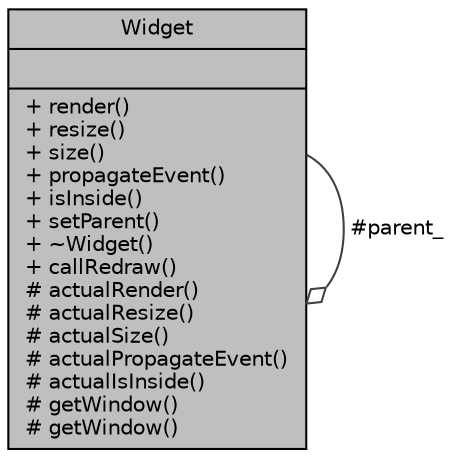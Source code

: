 digraph "Widget"
{
 // INTERACTIVE_SVG=YES
  edge [fontname="Helvetica",fontsize="10",labelfontname="Helvetica",labelfontsize="10"];
  node [fontname="Helvetica",fontsize="10",shape=record];
  Node8 [label="{Widget\n||+ render()\l+ resize()\l+ size()\l+ propagateEvent()\l+ isInside()\l+ setParent()\l+ ~Widget()\l+ callRedraw()\l# actualRender()\l# actualResize()\l# actualSize()\l# actualPropagateEvent()\l# actualIsInside()\l# getWindow()\l# getWindow()\l}",height=0.2,width=0.4,color="black", fillcolor="grey75", style="filled", fontcolor="black"];
  Node8 -> Node8 [color="grey25",fontsize="10",style="solid",label=" #parent_" ,arrowhead="odiamond",fontname="Helvetica"];
}
